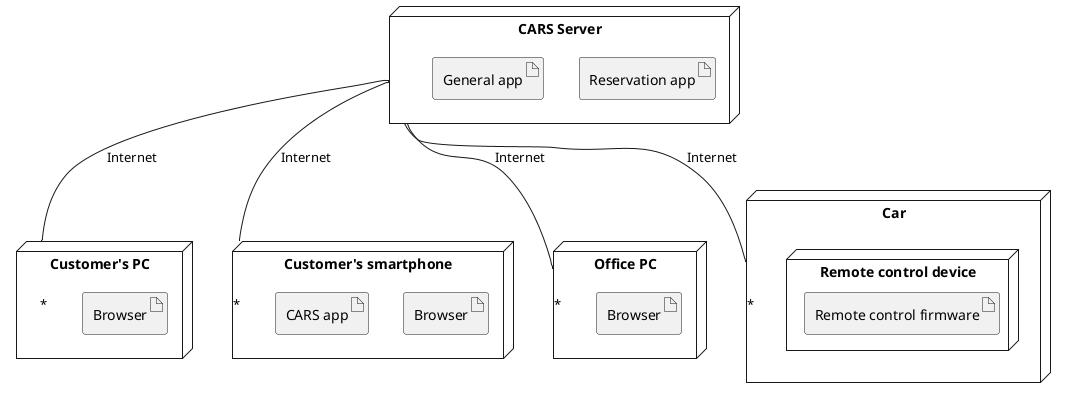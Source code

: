 @startuml

node "Customer's PC" as CustomerPC {
	artifact Browser as Browser1
}

node "Customer's smartphone" as CustomerSmartphone {
	artifact Browser as Browser2
	artifact "CARS app"
}

node "Office PC" as OfficePC {
	artifact Browser as Browser3
}

node Car {
	node "Remote control device" {
		artifact "Remote control firmware"
	}
}

node "CARS Server" as CARSServer{
	artifact "Reservation app"
	artifact "General app"
}

CARSServer -- "*" CustomerPC : Internet
CARSServer -- "*" CustomerSmartphone : Internet
CARSServer -- "*" OfficePC : Internet
CARSServer -- "*" Car : Internet

@enduml
